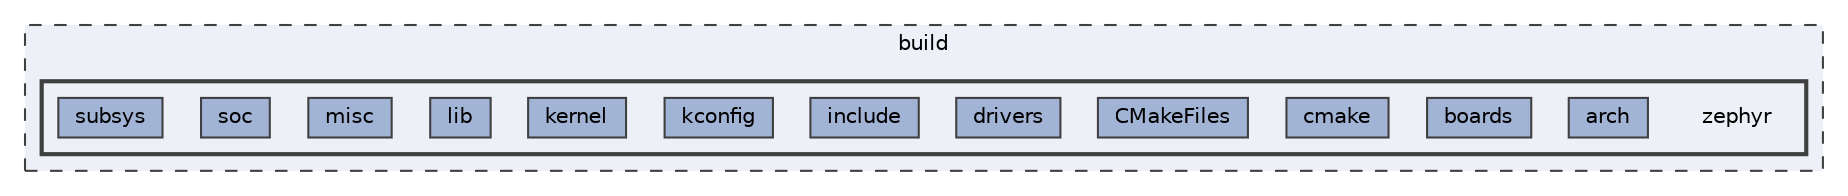 digraph "build/zephyr"
{
 // LATEX_PDF_SIZE
  bgcolor="transparent";
  edge [fontname=Helvetica,fontsize=10,labelfontname=Helvetica,labelfontsize=10];
  node [fontname=Helvetica,fontsize=10,shape=box,height=0.2,width=0.4];
  compound=true
  subgraph clusterdir_4fef79e7177ba769987a8da36c892c5f {
    graph [ bgcolor="#edf0f7", pencolor="grey25", label="build", fontname=Helvetica,fontsize=10 style="filled,dashed", URL="dir_4fef79e7177ba769987a8da36c892c5f.html",tooltip=""]
  subgraph clusterdir_f7639fc20e46d12196656ffbd43ee581 {
    graph [ bgcolor="#edf0f7", pencolor="grey25", label="", fontname=Helvetica,fontsize=10 style="filled,bold", URL="dir_f7639fc20e46d12196656ffbd43ee581.html",tooltip=""]
    dir_f7639fc20e46d12196656ffbd43ee581 [shape=plaintext, label="zephyr"];
  dir_e092704924e2803980727e6294825109 [label="arch", fillcolor="#a2b4d6", color="grey25", style="filled", URL="dir_e092704924e2803980727e6294825109.html",tooltip=""];
  dir_cec78bb0057d7b164bc72e50ff75eca3 [label="boards", fillcolor="#a2b4d6", color="grey25", style="filled", URL="dir_cec78bb0057d7b164bc72e50ff75eca3.html",tooltip=""];
  dir_07bd187a3cfe52e987043f5f314e8f54 [label="cmake", fillcolor="#a2b4d6", color="grey25", style="filled", URL="dir_07bd187a3cfe52e987043f5f314e8f54.html",tooltip=""];
  dir_948b8a6c94d9d992f64095dfa270ba5f [label="CMakeFiles", fillcolor="#a2b4d6", color="grey25", style="filled", URL="dir_948b8a6c94d9d992f64095dfa270ba5f.html",tooltip=""];
  dir_7e6061be0aff2d25b0e3c217cf063271 [label="drivers", fillcolor="#a2b4d6", color="grey25", style="filled", URL="dir_7e6061be0aff2d25b0e3c217cf063271.html",tooltip=""];
  dir_471403f4ed3a2fe1342497e0673d2db8 [label="include", fillcolor="#a2b4d6", color="grey25", style="filled", URL="dir_471403f4ed3a2fe1342497e0673d2db8.html",tooltip=""];
  dir_e30e061759a6dfbe6dc1ca313afc0cf1 [label="kconfig", fillcolor="#a2b4d6", color="grey25", style="filled", URL="dir_e30e061759a6dfbe6dc1ca313afc0cf1.html",tooltip=""];
  dir_cdb6973de6ddf6aad3db35fd65bf6ecc [label="kernel", fillcolor="#a2b4d6", color="grey25", style="filled", URL="dir_cdb6973de6ddf6aad3db35fd65bf6ecc.html",tooltip=""];
  dir_a2b984bf63b18e12150a9fb1475ff0cc [label="lib", fillcolor="#a2b4d6", color="grey25", style="filled", URL="dir_a2b984bf63b18e12150a9fb1475ff0cc.html",tooltip=""];
  dir_7fc26d2992a90cc1938899feb2b0ae3d [label="misc", fillcolor="#a2b4d6", color="grey25", style="filled", URL="dir_7fc26d2992a90cc1938899feb2b0ae3d.html",tooltip=""];
  dir_87d38314df1e3dff4ca78eb3585247df [label="soc", fillcolor="#a2b4d6", color="grey25", style="filled", URL="dir_87d38314df1e3dff4ca78eb3585247df.html",tooltip=""];
  dir_fee2df84931cf9d66e516b35c2f3fff7 [label="subsys", fillcolor="#a2b4d6", color="grey25", style="filled", URL="dir_fee2df84931cf9d66e516b35c2f3fff7.html",tooltip=""];
  }
  }
}
